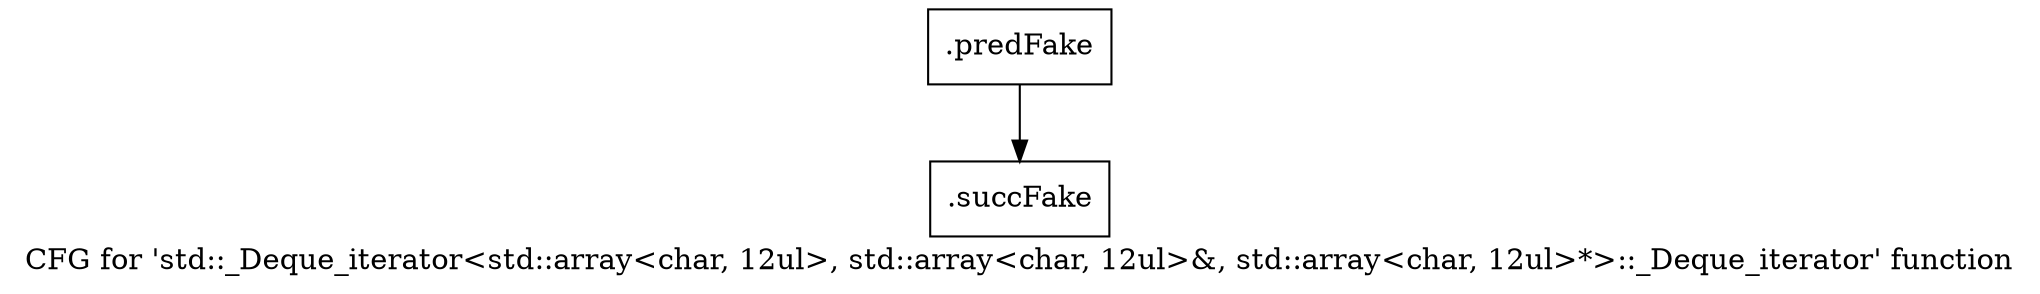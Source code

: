digraph "CFG for 'std::_Deque_iterator\<std::array\<char, 12ul\>, std::array\<char, 12ul\>&, std::array\<char, 12ul\>*\>::_Deque_iterator' function" {
	label="CFG for 'std::_Deque_iterator\<std::array\<char, 12ul\>, std::array\<char, 12ul\>&, std::array\<char, 12ul\>*\>::_Deque_iterator' function";

	Node0x46ec3a0 [shape=record,filename="",linenumber="",label="{.predFake}"];
	Node0x46ec3a0 -> Node0x47e7680[ callList="" memoryops="" filename="/media/miguel/NewVolume/Linux/Xilinx/Vitis_HLS/2020.2/tps/lnx64/gcc-6.2.0/lib/gcc/x86_64-pc-linux-gnu/6.2.0/../../../../include/c++/6.2.0/bits/stl_deque.h" execusionnum="148"];
	Node0x47e7680 [shape=record,filename="/media/miguel/NewVolume/Linux/Xilinx/Vitis_HLS/2020.2/tps/lnx64/gcc-6.2.0/lib/gcc/x86_64-pc-linux-gnu/6.2.0/../../../../include/c++/6.2.0/bits/stl_deque.h",linenumber="151",label="{.succFake}"];
}
